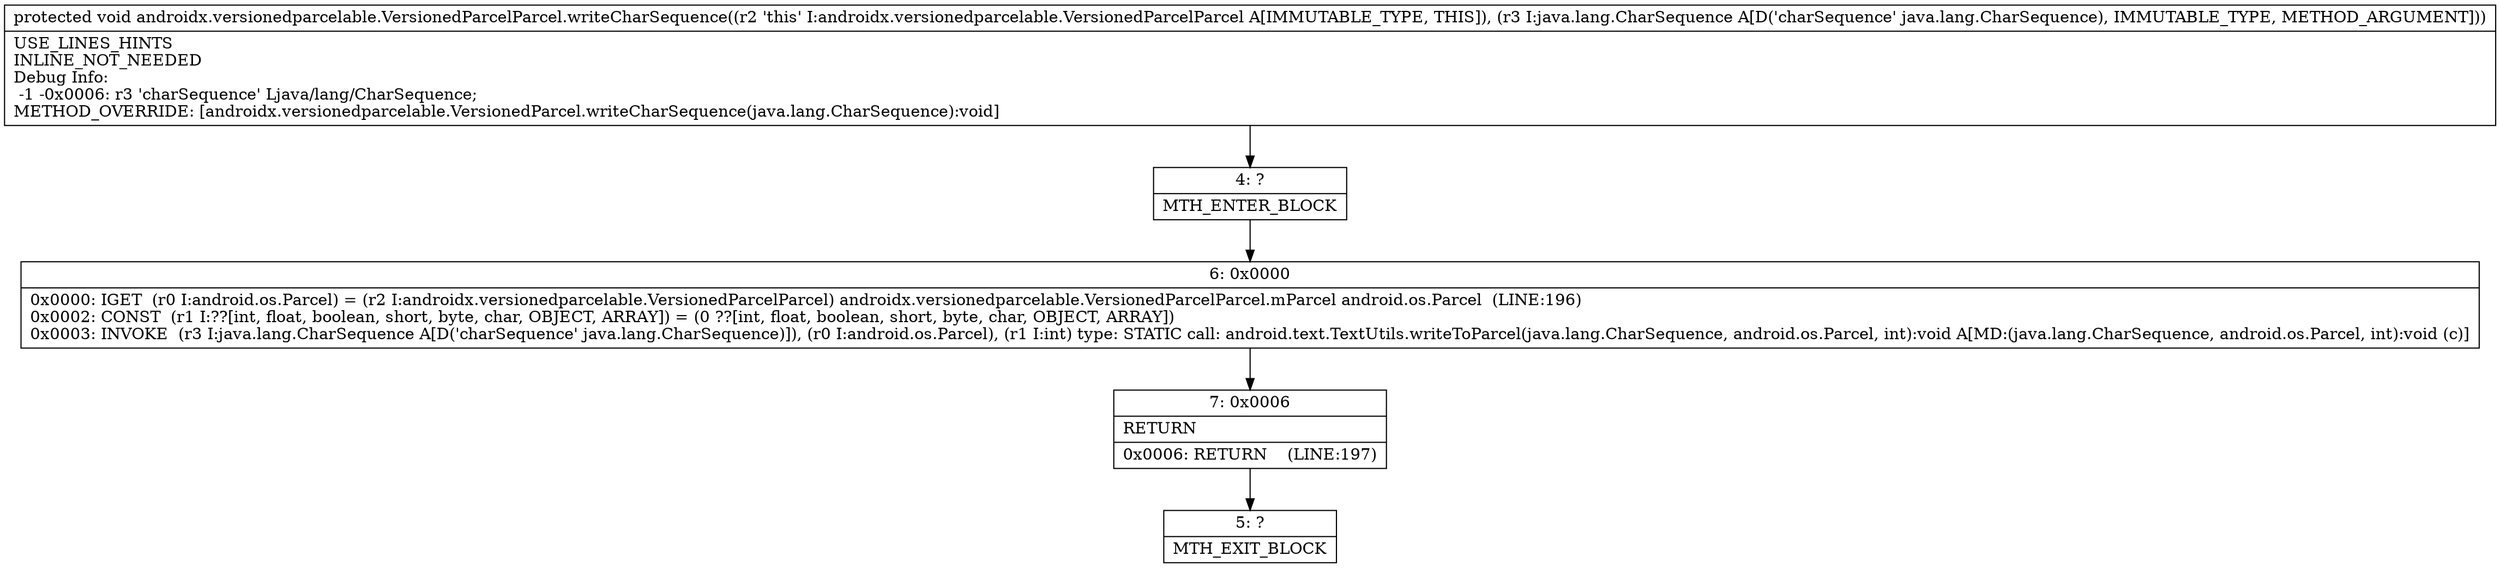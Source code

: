 digraph "CFG forandroidx.versionedparcelable.VersionedParcelParcel.writeCharSequence(Ljava\/lang\/CharSequence;)V" {
Node_4 [shape=record,label="{4\:\ ?|MTH_ENTER_BLOCK\l}"];
Node_6 [shape=record,label="{6\:\ 0x0000|0x0000: IGET  (r0 I:android.os.Parcel) = (r2 I:androidx.versionedparcelable.VersionedParcelParcel) androidx.versionedparcelable.VersionedParcelParcel.mParcel android.os.Parcel  (LINE:196)\l0x0002: CONST  (r1 I:??[int, float, boolean, short, byte, char, OBJECT, ARRAY]) = (0 ??[int, float, boolean, short, byte, char, OBJECT, ARRAY]) \l0x0003: INVOKE  (r3 I:java.lang.CharSequence A[D('charSequence' java.lang.CharSequence)]), (r0 I:android.os.Parcel), (r1 I:int) type: STATIC call: android.text.TextUtils.writeToParcel(java.lang.CharSequence, android.os.Parcel, int):void A[MD:(java.lang.CharSequence, android.os.Parcel, int):void (c)]\l}"];
Node_7 [shape=record,label="{7\:\ 0x0006|RETURN\l|0x0006: RETURN    (LINE:197)\l}"];
Node_5 [shape=record,label="{5\:\ ?|MTH_EXIT_BLOCK\l}"];
MethodNode[shape=record,label="{protected void androidx.versionedparcelable.VersionedParcelParcel.writeCharSequence((r2 'this' I:androidx.versionedparcelable.VersionedParcelParcel A[IMMUTABLE_TYPE, THIS]), (r3 I:java.lang.CharSequence A[D('charSequence' java.lang.CharSequence), IMMUTABLE_TYPE, METHOD_ARGUMENT]))  | USE_LINES_HINTS\lINLINE_NOT_NEEDED\lDebug Info:\l  \-1 \-0x0006: r3 'charSequence' Ljava\/lang\/CharSequence;\lMETHOD_OVERRIDE: [androidx.versionedparcelable.VersionedParcel.writeCharSequence(java.lang.CharSequence):void]\l}"];
MethodNode -> Node_4;Node_4 -> Node_6;
Node_6 -> Node_7;
Node_7 -> Node_5;
}

